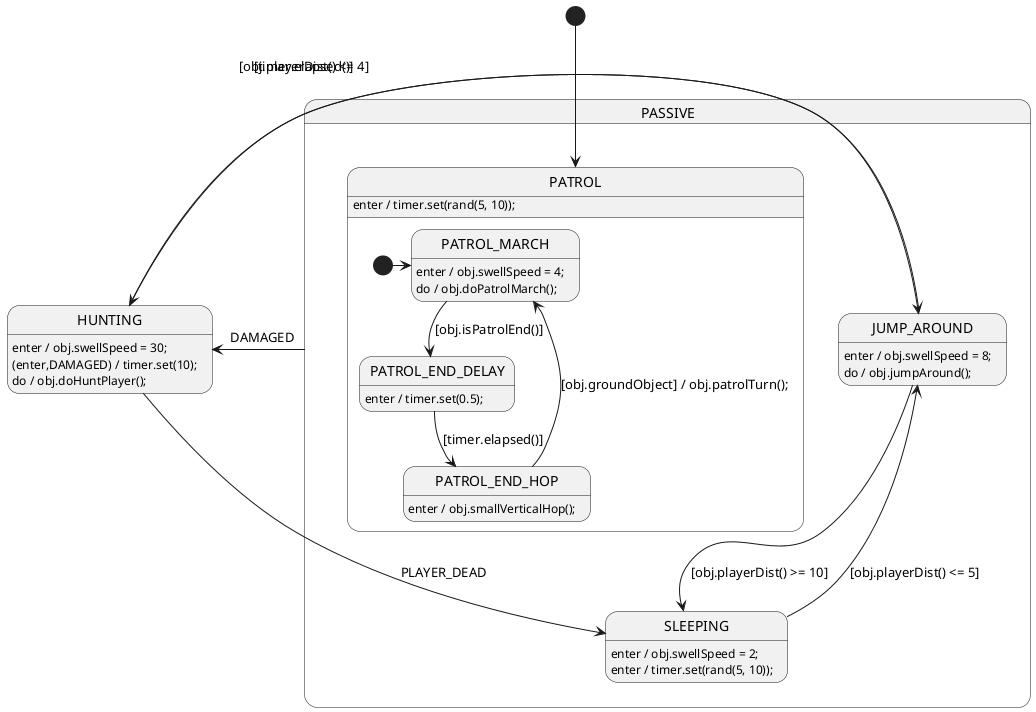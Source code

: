 @startuml Enemy1Sm

' //////////////////////// STATE ORGANIZATION ///////////////////////
' Note: StateSmith treats state names and events as case insensitive.
' More info: https://github.com/StateSmith/StateSmith/wiki/PlantUML

state PASSIVE {
    state SLEEPING

    state PATROL {
        state PATROL_MARCH
        state PATROL_END_DELAY
        state PATROL_END_HOP
        ' state PATROL_END_TURN
        [*] -> PATROL_MARCH
    }

    state JUMP_AROUND
}

state HUNTING

[*] --> PATROL
' [*] -> SLEEPING


' ///////////////////////// STATE HANDLERS /////////////////////////
' Syntax: https://github.com/StateSmith/StateSmith/wiki/Behaviors

PASSIVE --> HUNTING: DAMAGED

SLEEPING: enter / obj.swellSpeed = 2;
SLEEPING: enter / timer.set(rand(5, 10));
' SLEEPING -> PATROL: [timer.elapsed()]
SLEEPING --> JUMP_AROUND: [obj.playerDist() <= 5]

PATROL: enter / timer.set(rand(5, 10));
' PATROL -> SLEEPING: [timer.elapsed()]
PATROL_MARCH: enter / obj.swellSpeed = 4;
PATROL_MARCH: do / obj.doPatrolMarch();
PATROL_MARCH --> PATROL_END_DELAY: [obj.isPatrolEnd()]

PATROL_END_DELAY: enter / timer.set(0.5);
PATROL_END_DELAY --> PATROL_END_HOP: [timer.elapsed()]

PATROL_END_HOP: enter / obj.smallVerticalHop();
PATROL_END_HOP --> PATROL_MARCH: [obj.groundObject] / obj.patrolTurn();

HUNTING --> SLEEPING: PLAYER_DEAD

JUMP_AROUND: enter / obj.swellSpeed = 8;
JUMP_AROUND: do / obj.jumpAround();
JUMP_AROUND --> SLEEPING: [obj.playerDist() >= 10]
JUMP_AROUND -r-> HUNTING: [obj.playerDist() <= 4]

HUNTING: enter / obj.swellSpeed = 30;
HUNTING: (enter,DAMAGED) / timer.set(10);
HUNTING: do / obj.doHuntPlayer();
HUNTING -l-> JUMP_AROUND: [timer.elapsed()]

' //////////////////////// StateSmith config ////////////////////////
' The below special comment block sets the StateSmith configuration.
' More info: https://github.com/StateSmith/StateSmith/issues/335

/'! $CONFIG : toml
[SmRunnerSettings]
transpilerId = "JavaScript"

[RenderConfig]
AutoExpandedVars = """
    timer: new Timer(0),
    obj: null, // need to set this to instance of Enemy1 before calling start()
    """
'/
@enduml